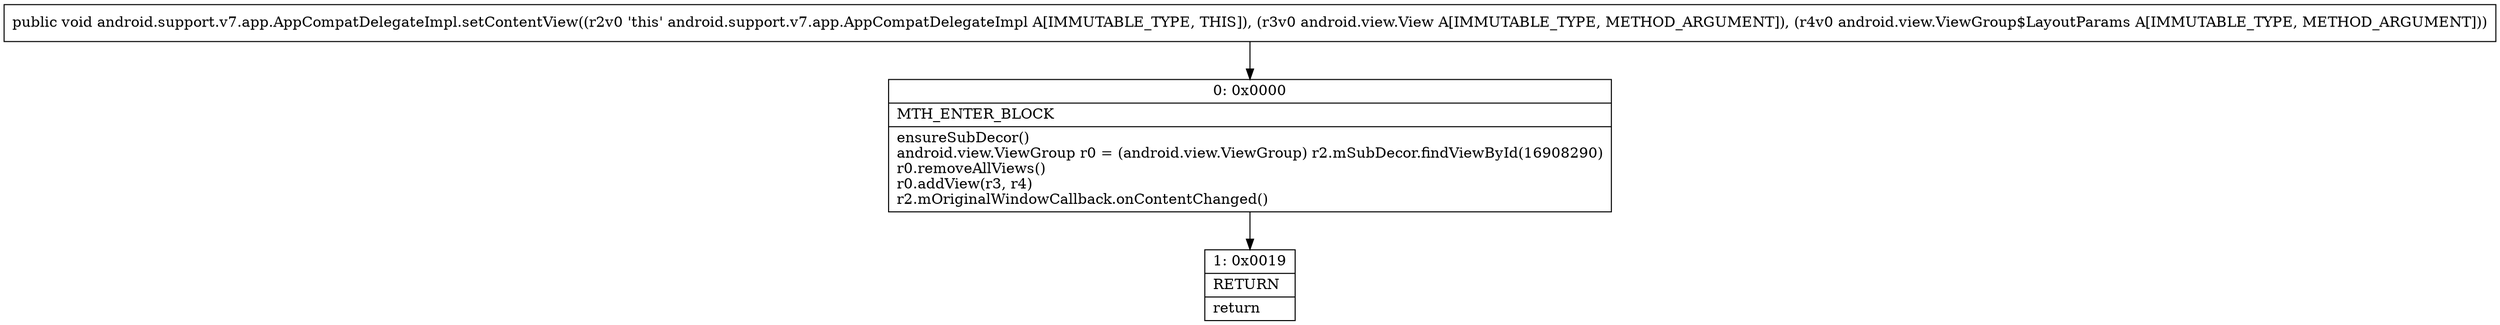 digraph "CFG forandroid.support.v7.app.AppCompatDelegateImpl.setContentView(Landroid\/view\/View;Landroid\/view\/ViewGroup$LayoutParams;)V" {
Node_0 [shape=record,label="{0\:\ 0x0000|MTH_ENTER_BLOCK\l|ensureSubDecor()\landroid.view.ViewGroup r0 = (android.view.ViewGroup) r2.mSubDecor.findViewById(16908290)\lr0.removeAllViews()\lr0.addView(r3, r4)\lr2.mOriginalWindowCallback.onContentChanged()\l}"];
Node_1 [shape=record,label="{1\:\ 0x0019|RETURN\l|return\l}"];
MethodNode[shape=record,label="{public void android.support.v7.app.AppCompatDelegateImpl.setContentView((r2v0 'this' android.support.v7.app.AppCompatDelegateImpl A[IMMUTABLE_TYPE, THIS]), (r3v0 android.view.View A[IMMUTABLE_TYPE, METHOD_ARGUMENT]), (r4v0 android.view.ViewGroup$LayoutParams A[IMMUTABLE_TYPE, METHOD_ARGUMENT])) }"];
MethodNode -> Node_0;
Node_0 -> Node_1;
}

